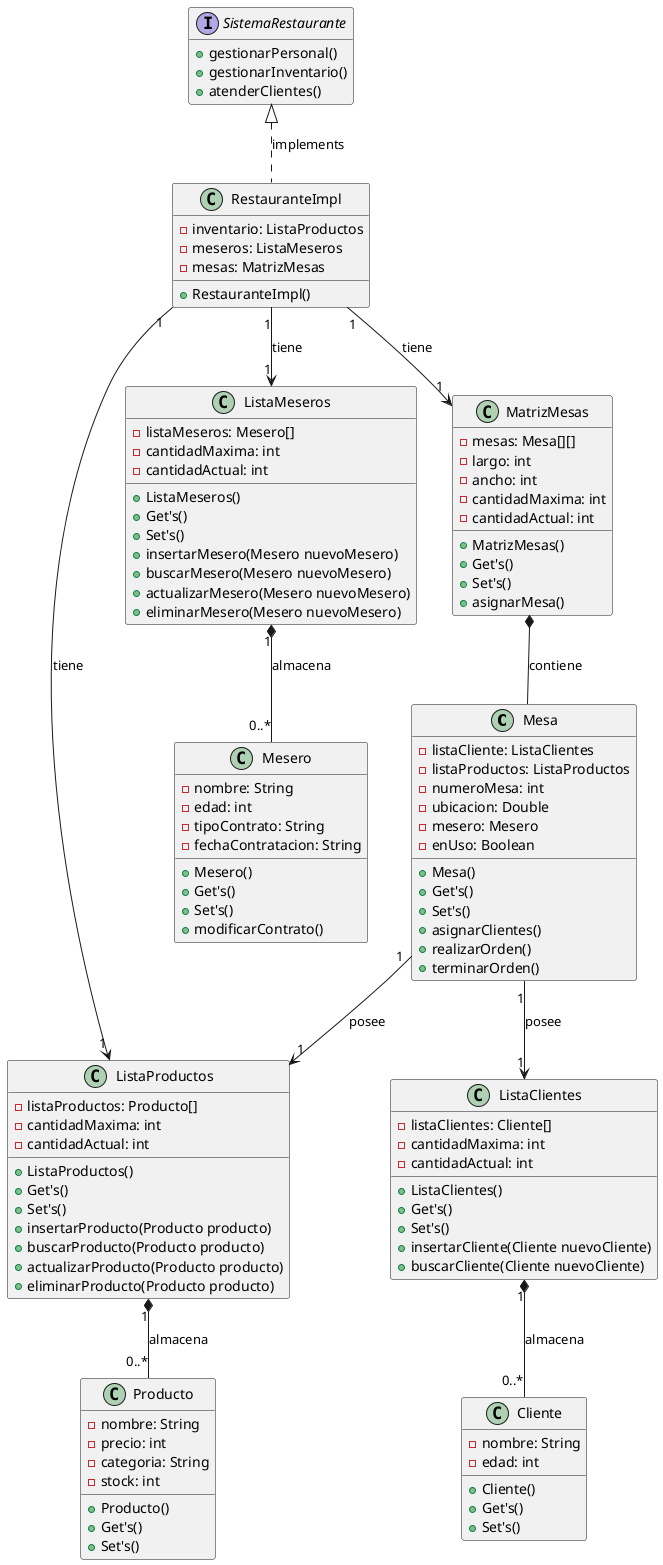 @startuml
hide empty members

class Mesa {
  - listaCliente: ListaClientes
  - listaProductos: ListaProductos
  - numeroMesa: int
  - ubicacion: Double
  - mesero: Mesero
  - enUso: Boolean
  + Mesa()
  + Get's()
  + Set's()
  + asignarClientes()
  + realizarOrden()
  + terminarOrden()
}

class Cliente {
  - nombre: String
  - edad: int
  + Cliente()
  + Get's()
  + Set's()
}

class Mesero {
  - nombre: String
  - edad: int
  - tipoContrato: String
  - fechaContratacion: String
  + Mesero()
  + Get's()
  + Set's()
  + modificarContrato()
}

class Producto {
  - nombre: String
  - precio: int
  - categoria: String
  - stock: int
  + Producto()
  + Get's()
  + Set's()
}

class ListaClientes {
  - listaClientes: Cliente[]
  - cantidadMaxima: int
  - cantidadActual: int
  + ListaClientes()
  + Get's()
  + Set's()
  + insertarCliente(Cliente nuevoCliente)
  + buscarCliente(Cliente nuevoCliente)
}

class ListaProductos {
  - listaProductos: Producto[]
  - cantidadMaxima: int
  - cantidadActual: int
  + ListaProductos()
  + Get's()
  + Set's()
  + insertarProducto(Producto producto)
  + buscarProducto(Producto producto)
  + actualizarProducto(Producto producto)
  + eliminarProducto(Producto producto)
}

class ListaMeseros {
  - listaMeseros: Mesero[]
  - cantidadMaxima: int
  - cantidadActual: int
  + ListaMeseros()
  + Get's()
  + Set's()
  + insertarMesero(Mesero nuevoMesero)
  + buscarMesero(Mesero nuevoMesero)
  + actualizarMesero(Mesero nuevoMesero)
  + eliminarMesero(Mesero nuevoMesero)
}

class MatrizMesas {
  - mesas: Mesa[][]
  - largo: int
  - ancho: int
  - cantidadMaxima: int
  - cantidadActual: int
  + MatrizMesas()
  + Get's()
  + Set's()
  + asignarMesa()
}

class RestauranteImpl {
  - inventario: ListaProductos
  - meseros: ListaMeseros
  - mesas: MatrizMesas
  + RestauranteImpl()
}

interface SistemaRestaurante {
  + gestionarPersonal()
  + gestionarInventario()
  + atenderClientes()
}

SistemaRestaurante <|.. RestauranteImpl : implements
RestauranteImpl "1" -->"1" ListaMeseros : tiene
RestauranteImpl "1" --> "1" ListaProductos : tiene
RestauranteImpl "1" --> "1" MatrizMesas : tiene
Mesa "1" --> "1" ListaClientes : posee
Mesa "1" --> "1" ListaProductos : posee
MatrizMesas *-- Mesa : contiene

ListaProductos "1"*--"0..*" Producto : almacena
ListaClientes "1"*--"0..*" Cliente : almacena
ListaMeseros "1"*--"0..*" Mesero : almacena
@enduml
